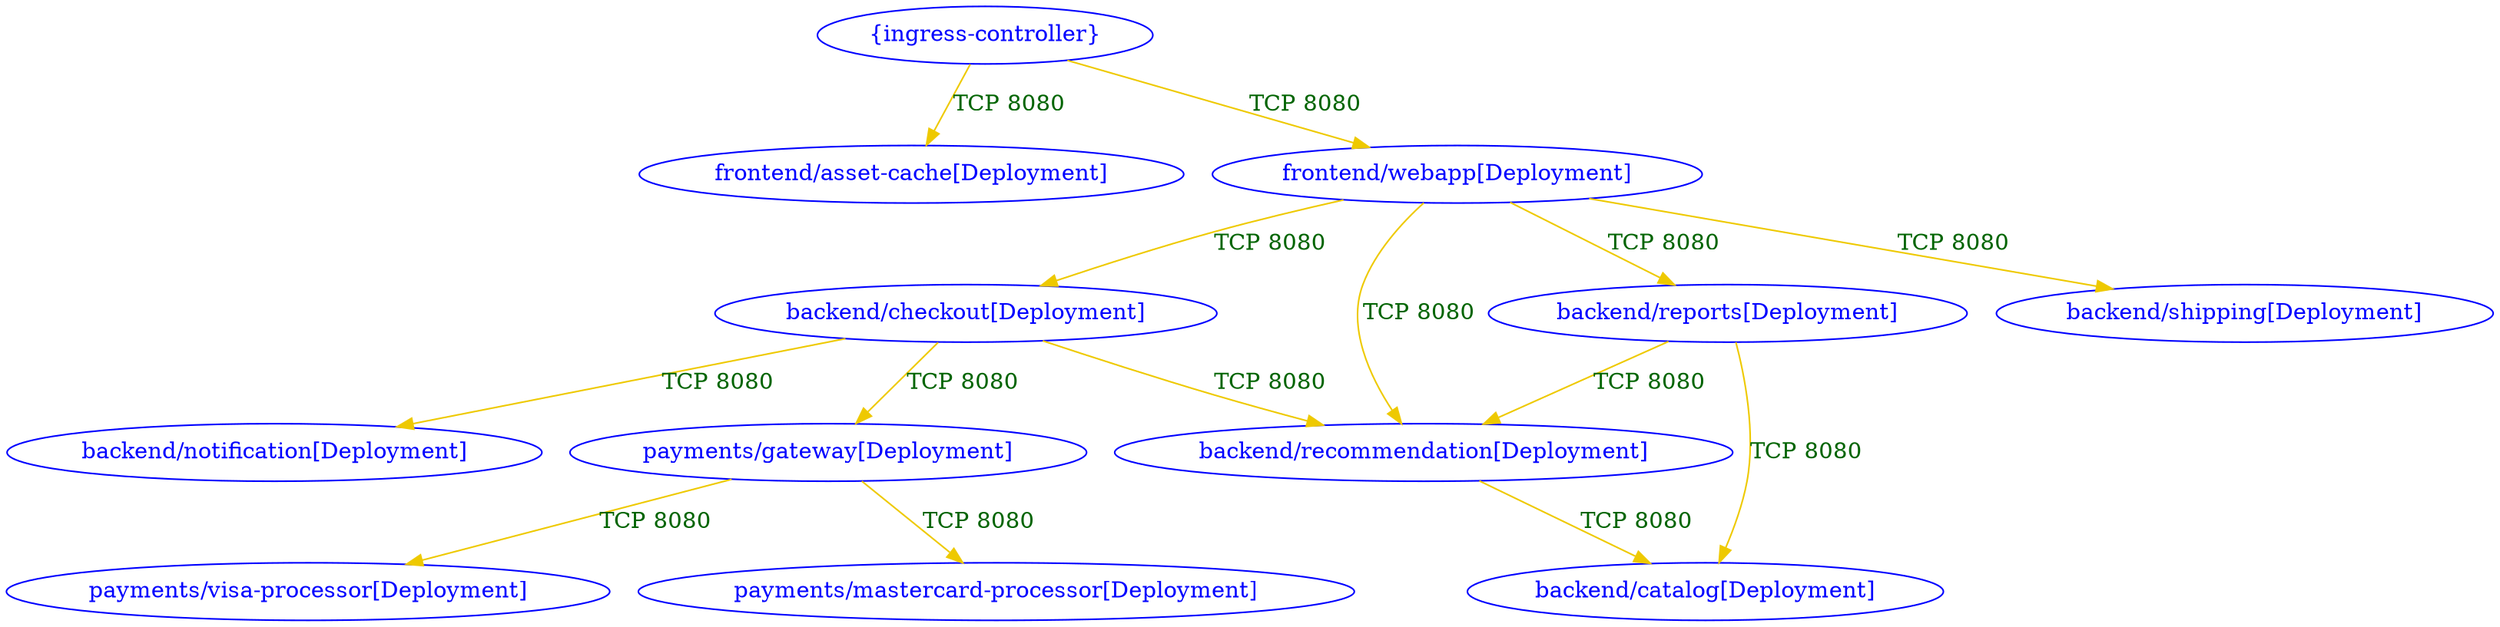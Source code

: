 digraph {
	"backend/catalog[Deployment]" [label="backend/catalog[Deployment]" color="blue" fontcolor="blue"]
	"backend/checkout[Deployment]" [label="backend/checkout[Deployment]" color="blue" fontcolor="blue"]
	"backend/notification[Deployment]" [label="backend/notification[Deployment]" color="blue" fontcolor="blue"]
	"backend/recommendation[Deployment]" [label="backend/recommendation[Deployment]" color="blue" fontcolor="blue"]
	"backend/reports[Deployment]" [label="backend/reports[Deployment]" color="blue" fontcolor="blue"]
	"backend/shipping[Deployment]" [label="backend/shipping[Deployment]" color="blue" fontcolor="blue"]
	"frontend/asset-cache[Deployment]" [label="frontend/asset-cache[Deployment]" color="blue" fontcolor="blue"]
	"frontend/webapp[Deployment]" [label="frontend/webapp[Deployment]" color="blue" fontcolor="blue"]
	"payments/gateway[Deployment]" [label="payments/gateway[Deployment]" color="blue" fontcolor="blue"]
	"payments/mastercard-processor[Deployment]" [label="payments/mastercard-processor[Deployment]" color="blue" fontcolor="blue"]
	"payments/visa-processor[Deployment]" [label="payments/visa-processor[Deployment]" color="blue" fontcolor="blue"]
	"{ingress-controller}" [label="{ingress-controller}" color="blue" fontcolor="blue"]
	"backend/checkout[Deployment]" -> "backend/notification[Deployment]" [label="TCP 8080" color="gold2" fontcolor="darkgreen"]
	"backend/checkout[Deployment]" -> "backend/recommendation[Deployment]" [label="TCP 8080" color="gold2" fontcolor="darkgreen"]
	"backend/checkout[Deployment]" -> "payments/gateway[Deployment]" [label="TCP 8080" color="gold2" fontcolor="darkgreen"]
	"backend/recommendation[Deployment]" -> "backend/catalog[Deployment]" [label="TCP 8080" color="gold2" fontcolor="darkgreen"]
	"backend/reports[Deployment]" -> "backend/catalog[Deployment]" [label="TCP 8080" color="gold2" fontcolor="darkgreen"]
	"backend/reports[Deployment]" -> "backend/recommendation[Deployment]" [label="TCP 8080" color="gold2" fontcolor="darkgreen"]
	"frontend/webapp[Deployment]" -> "backend/checkout[Deployment]" [label="TCP 8080" color="gold2" fontcolor="darkgreen"]
	"frontend/webapp[Deployment]" -> "backend/recommendation[Deployment]" [label="TCP 8080" color="gold2" fontcolor="darkgreen"]
	"frontend/webapp[Deployment]" -> "backend/reports[Deployment]" [label="TCP 8080" color="gold2" fontcolor="darkgreen"]
	"frontend/webapp[Deployment]" -> "backend/shipping[Deployment]" [label="TCP 8080" color="gold2" fontcolor="darkgreen"]
	"payments/gateway[Deployment]" -> "payments/mastercard-processor[Deployment]" [label="TCP 8080" color="gold2" fontcolor="darkgreen"]
	"payments/gateway[Deployment]" -> "payments/visa-processor[Deployment]" [label="TCP 8080" color="gold2" fontcolor="darkgreen"]
	"{ingress-controller}" -> "frontend/asset-cache[Deployment]" [label="TCP 8080" color="gold2" fontcolor="darkgreen"]
	"{ingress-controller}" -> "frontend/webapp[Deployment]" [label="TCP 8080" color="gold2" fontcolor="darkgreen"]
}
